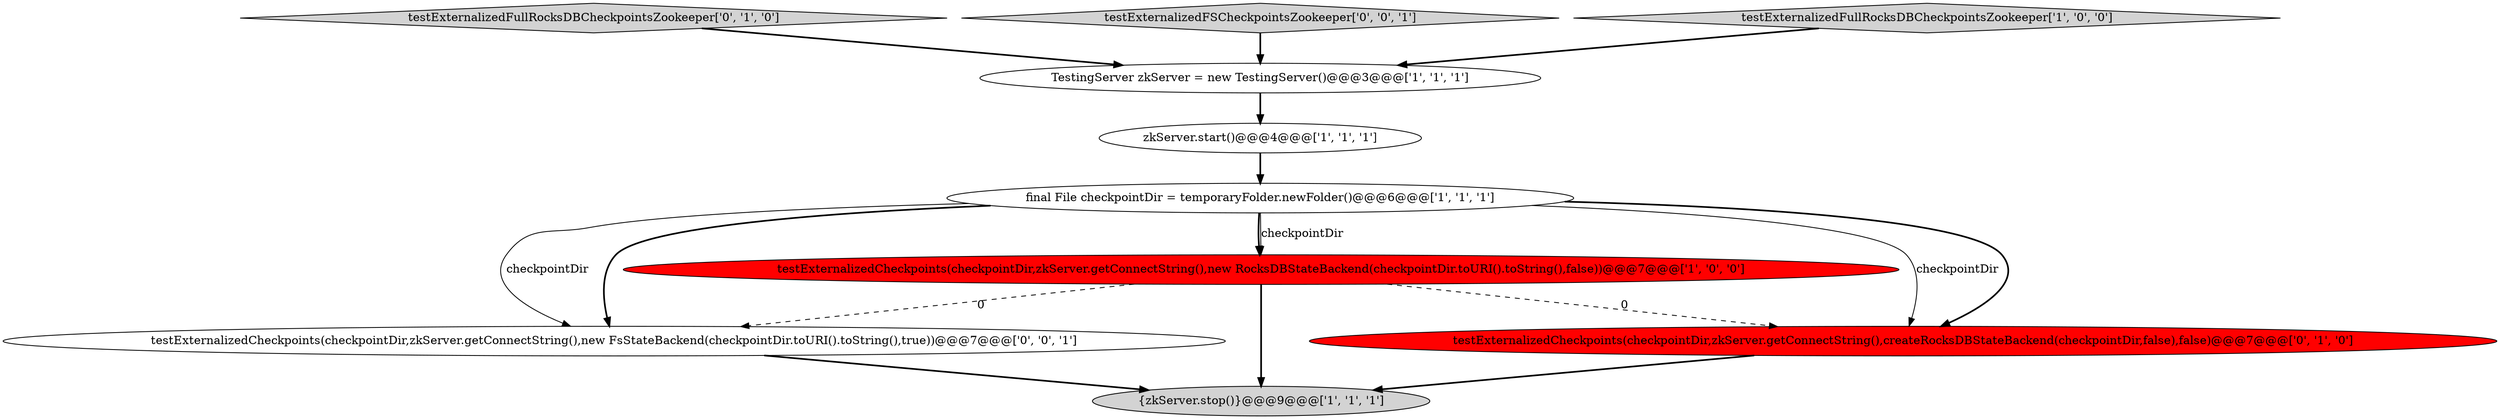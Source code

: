 digraph {
1 [style = filled, label = "final File checkpointDir = temporaryFolder.newFolder()@@@6@@@['1', '1', '1']", fillcolor = white, shape = ellipse image = "AAA0AAABBB1BBB"];
9 [style = filled, label = "testExternalizedCheckpoints(checkpointDir,zkServer.getConnectString(),new FsStateBackend(checkpointDir.toURI().toString(),true))@@@7@@@['0', '0', '1']", fillcolor = white, shape = ellipse image = "AAA0AAABBB3BBB"];
2 [style = filled, label = "TestingServer zkServer = new TestingServer()@@@3@@@['1', '1', '1']", fillcolor = white, shape = ellipse image = "AAA0AAABBB1BBB"];
3 [style = filled, label = "zkServer.start()@@@4@@@['1', '1', '1']", fillcolor = white, shape = ellipse image = "AAA0AAABBB1BBB"];
4 [style = filled, label = "testExternalizedCheckpoints(checkpointDir,zkServer.getConnectString(),new RocksDBStateBackend(checkpointDir.toURI().toString(),false))@@@7@@@['1', '0', '0']", fillcolor = red, shape = ellipse image = "AAA1AAABBB1BBB"];
6 [style = filled, label = "testExternalizedCheckpoints(checkpointDir,zkServer.getConnectString(),createRocksDBStateBackend(checkpointDir,false),false)@@@7@@@['0', '1', '0']", fillcolor = red, shape = ellipse image = "AAA1AAABBB2BBB"];
7 [style = filled, label = "testExternalizedFullRocksDBCheckpointsZookeeper['0', '1', '0']", fillcolor = lightgray, shape = diamond image = "AAA0AAABBB2BBB"];
8 [style = filled, label = "testExternalizedFSCheckpointsZookeeper['0', '0', '1']", fillcolor = lightgray, shape = diamond image = "AAA0AAABBB3BBB"];
0 [style = filled, label = "{zkServer.stop()}@@@9@@@['1', '1', '1']", fillcolor = lightgray, shape = ellipse image = "AAA0AAABBB1BBB"];
5 [style = filled, label = "testExternalizedFullRocksDBCheckpointsZookeeper['1', '0', '0']", fillcolor = lightgray, shape = diamond image = "AAA0AAABBB1BBB"];
1->6 [style = solid, label="checkpointDir"];
1->9 [style = solid, label="checkpointDir"];
4->9 [style = dashed, label="0"];
5->2 [style = bold, label=""];
1->4 [style = bold, label=""];
1->6 [style = bold, label=""];
6->0 [style = bold, label=""];
9->0 [style = bold, label=""];
3->1 [style = bold, label=""];
8->2 [style = bold, label=""];
4->6 [style = dashed, label="0"];
7->2 [style = bold, label=""];
1->4 [style = solid, label="checkpointDir"];
1->9 [style = bold, label=""];
2->3 [style = bold, label=""];
4->0 [style = bold, label=""];
}
